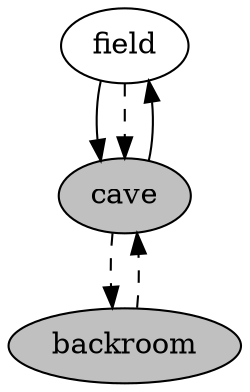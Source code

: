 digraph map {
	node [style=filled, fillcolor=grey]
	field [fillcolor=white]
	field -> cave
	field -> cave [style=dashed]
	cave -> field
	cave -> backroom [style=dashed]
	backroom -> cave [style=dashed]
}
